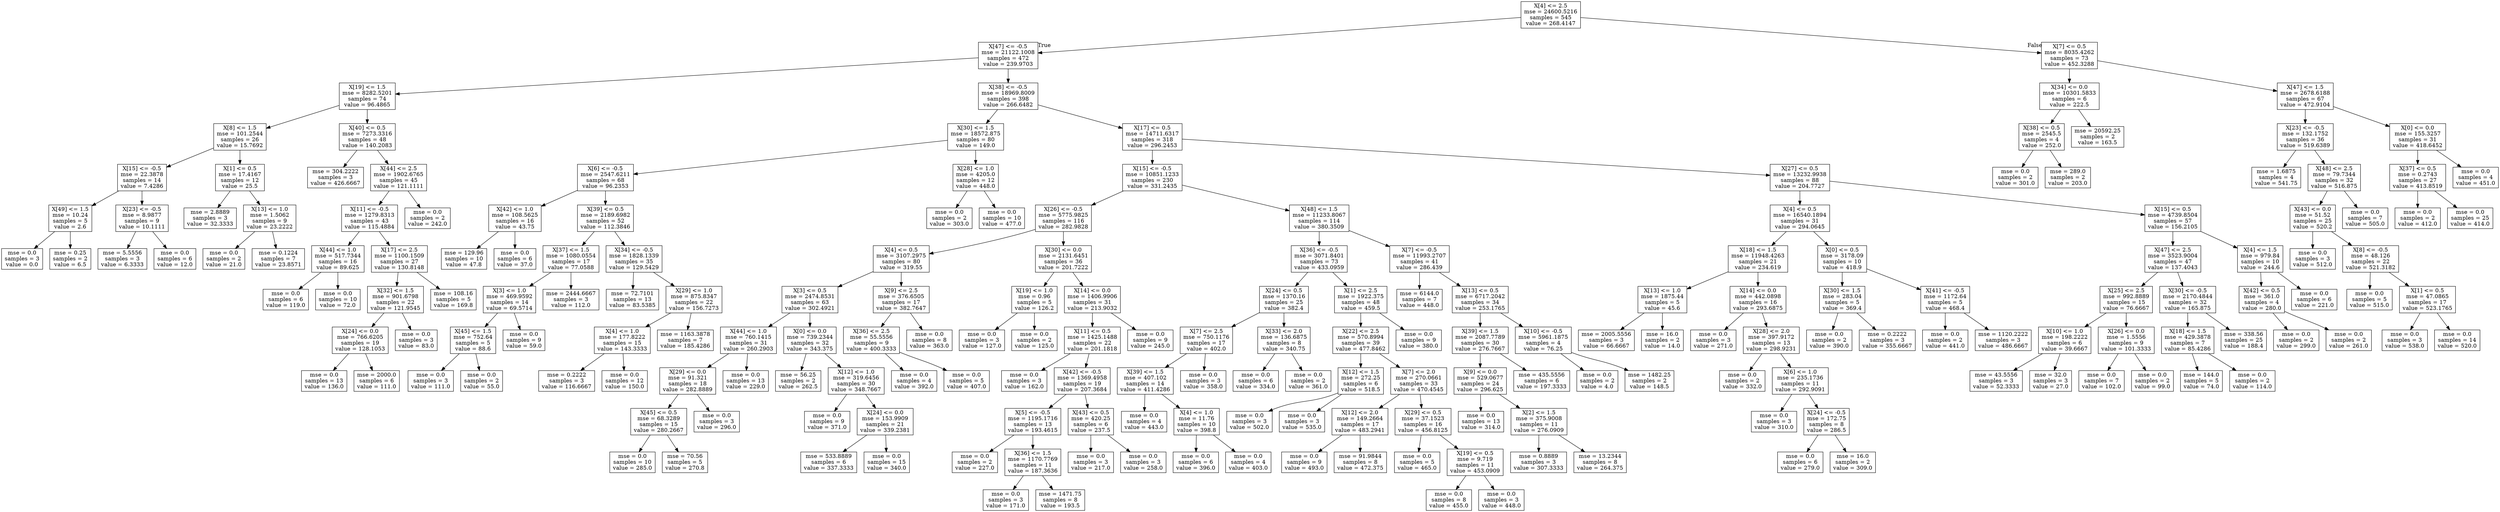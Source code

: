digraph Tree {
node [shape=box] ;
0 [label="X[4] <= 2.5\nmse = 24600.5216\nsamples = 545\nvalue = 268.4147"] ;
1 [label="X[47] <= -0.5\nmse = 21122.1008\nsamples = 472\nvalue = 239.9703"] ;
0 -> 1 [labeldistance=2.5, labelangle=45, headlabel="True"] ;
2 [label="X[19] <= 1.5\nmse = 8282.5201\nsamples = 74\nvalue = 96.4865"] ;
1 -> 2 ;
3 [label="X[8] <= 1.5\nmse = 101.2544\nsamples = 26\nvalue = 15.7692"] ;
2 -> 3 ;
4 [label="X[15] <= -0.5\nmse = 22.3878\nsamples = 14\nvalue = 7.4286"] ;
3 -> 4 ;
5 [label="X[49] <= 1.5\nmse = 10.24\nsamples = 5\nvalue = 2.6"] ;
4 -> 5 ;
6 [label="mse = 0.0\nsamples = 3\nvalue = 0.0"] ;
5 -> 6 ;
7 [label="mse = 0.25\nsamples = 2\nvalue = 6.5"] ;
5 -> 7 ;
8 [label="X[23] <= -0.5\nmse = 8.9877\nsamples = 9\nvalue = 10.1111"] ;
4 -> 8 ;
9 [label="mse = 5.5556\nsamples = 3\nvalue = 6.3333"] ;
8 -> 9 ;
10 [label="mse = 0.0\nsamples = 6\nvalue = 12.0"] ;
8 -> 10 ;
11 [label="X[1] <= 0.5\nmse = 17.4167\nsamples = 12\nvalue = 25.5"] ;
3 -> 11 ;
12 [label="mse = 2.8889\nsamples = 3\nvalue = 32.3333"] ;
11 -> 12 ;
13 [label="X[13] <= 1.0\nmse = 1.5062\nsamples = 9\nvalue = 23.2222"] ;
11 -> 13 ;
14 [label="mse = 0.0\nsamples = 2\nvalue = 21.0"] ;
13 -> 14 ;
15 [label="mse = 0.1224\nsamples = 7\nvalue = 23.8571"] ;
13 -> 15 ;
16 [label="X[40] <= 0.5\nmse = 7273.3316\nsamples = 48\nvalue = 140.2083"] ;
2 -> 16 ;
17 [label="mse = 304.2222\nsamples = 3\nvalue = 426.6667"] ;
16 -> 17 ;
18 [label="X[44] <= 2.5\nmse = 1902.6765\nsamples = 45\nvalue = 121.1111"] ;
16 -> 18 ;
19 [label="X[11] <= -0.5\nmse = 1279.8313\nsamples = 43\nvalue = 115.4884"] ;
18 -> 19 ;
20 [label="X[44] <= 1.0\nmse = 517.7344\nsamples = 16\nvalue = 89.625"] ;
19 -> 20 ;
21 [label="mse = 0.0\nsamples = 6\nvalue = 119.0"] ;
20 -> 21 ;
22 [label="mse = 0.0\nsamples = 10\nvalue = 72.0"] ;
20 -> 22 ;
23 [label="X[17] <= 2.5\nmse = 1100.1509\nsamples = 27\nvalue = 130.8148"] ;
19 -> 23 ;
24 [label="X[32] <= 1.5\nmse = 901.6798\nsamples = 22\nvalue = 121.9545"] ;
23 -> 24 ;
25 [label="X[24] <= 0.0\nmse = 766.6205\nsamples = 19\nvalue = 128.1053"] ;
24 -> 25 ;
26 [label="mse = 0.0\nsamples = 13\nvalue = 136.0"] ;
25 -> 26 ;
27 [label="mse = 2000.0\nsamples = 6\nvalue = 111.0"] ;
25 -> 27 ;
28 [label="mse = 0.0\nsamples = 3\nvalue = 83.0"] ;
24 -> 28 ;
29 [label="mse = 108.16\nsamples = 5\nvalue = 169.8"] ;
23 -> 29 ;
30 [label="mse = 0.0\nsamples = 2\nvalue = 242.0"] ;
18 -> 30 ;
31 [label="X[38] <= -0.5\nmse = 18969.8009\nsamples = 398\nvalue = 266.6482"] ;
1 -> 31 ;
32 [label="X[30] <= 1.5\nmse = 18572.875\nsamples = 80\nvalue = 149.0"] ;
31 -> 32 ;
33 [label="X[6] <= -0.5\nmse = 2547.6211\nsamples = 68\nvalue = 96.2353"] ;
32 -> 33 ;
34 [label="X[42] <= 1.0\nmse = 108.5625\nsamples = 16\nvalue = 43.75"] ;
33 -> 34 ;
35 [label="mse = 129.96\nsamples = 10\nvalue = 47.8"] ;
34 -> 35 ;
36 [label="mse = 0.0\nsamples = 6\nvalue = 37.0"] ;
34 -> 36 ;
37 [label="X[39] <= 0.5\nmse = 2189.6982\nsamples = 52\nvalue = 112.3846"] ;
33 -> 37 ;
38 [label="X[37] <= 1.5\nmse = 1080.0554\nsamples = 17\nvalue = 77.0588"] ;
37 -> 38 ;
39 [label="X[3] <= 1.0\nmse = 469.9592\nsamples = 14\nvalue = 69.5714"] ;
38 -> 39 ;
40 [label="X[45] <= 1.5\nmse = 752.64\nsamples = 5\nvalue = 88.6"] ;
39 -> 40 ;
41 [label="mse = 0.0\nsamples = 3\nvalue = 111.0"] ;
40 -> 41 ;
42 [label="mse = 0.0\nsamples = 2\nvalue = 55.0"] ;
40 -> 42 ;
43 [label="mse = 0.0\nsamples = 9\nvalue = 59.0"] ;
39 -> 43 ;
44 [label="mse = 2444.6667\nsamples = 3\nvalue = 112.0"] ;
38 -> 44 ;
45 [label="X[34] <= -0.5\nmse = 1828.1339\nsamples = 35\nvalue = 129.5429"] ;
37 -> 45 ;
46 [label="mse = 72.7101\nsamples = 13\nvalue = 83.5385"] ;
45 -> 46 ;
47 [label="X[29] <= 1.0\nmse = 875.8347\nsamples = 22\nvalue = 156.7273"] ;
45 -> 47 ;
48 [label="X[4] <= 1.0\nmse = 177.8222\nsamples = 15\nvalue = 143.3333"] ;
47 -> 48 ;
49 [label="mse = 0.2222\nsamples = 3\nvalue = 116.6667"] ;
48 -> 49 ;
50 [label="mse = 0.0\nsamples = 12\nvalue = 150.0"] ;
48 -> 50 ;
51 [label="mse = 1163.3878\nsamples = 7\nvalue = 185.4286"] ;
47 -> 51 ;
52 [label="X[28] <= 1.0\nmse = 4205.0\nsamples = 12\nvalue = 448.0"] ;
32 -> 52 ;
53 [label="mse = 0.0\nsamples = 2\nvalue = 303.0"] ;
52 -> 53 ;
54 [label="mse = 0.0\nsamples = 10\nvalue = 477.0"] ;
52 -> 54 ;
55 [label="X[17] <= 0.5\nmse = 14711.6317\nsamples = 318\nvalue = 296.2453"] ;
31 -> 55 ;
56 [label="X[15] <= -0.5\nmse = 10851.1233\nsamples = 230\nvalue = 331.2435"] ;
55 -> 56 ;
57 [label="X[26] <= -0.5\nmse = 5775.9825\nsamples = 116\nvalue = 282.9828"] ;
56 -> 57 ;
58 [label="X[4] <= 0.5\nmse = 3107.2975\nsamples = 80\nvalue = 319.55"] ;
57 -> 58 ;
59 [label="X[3] <= 0.5\nmse = 2474.8531\nsamples = 63\nvalue = 302.4921"] ;
58 -> 59 ;
60 [label="X[44] <= 1.0\nmse = 760.1415\nsamples = 31\nvalue = 260.2903"] ;
59 -> 60 ;
61 [label="X[29] <= 0.0\nmse = 91.321\nsamples = 18\nvalue = 282.8889"] ;
60 -> 61 ;
62 [label="X[45] <= 0.5\nmse = 68.3289\nsamples = 15\nvalue = 280.2667"] ;
61 -> 62 ;
63 [label="mse = 0.0\nsamples = 10\nvalue = 285.0"] ;
62 -> 63 ;
64 [label="mse = 70.56\nsamples = 5\nvalue = 270.8"] ;
62 -> 64 ;
65 [label="mse = 0.0\nsamples = 3\nvalue = 296.0"] ;
61 -> 65 ;
66 [label="mse = 0.0\nsamples = 13\nvalue = 229.0"] ;
60 -> 66 ;
67 [label="X[0] <= 0.0\nmse = 739.2344\nsamples = 32\nvalue = 343.375"] ;
59 -> 67 ;
68 [label="mse = 56.25\nsamples = 2\nvalue = 262.5"] ;
67 -> 68 ;
69 [label="X[12] <= 1.0\nmse = 319.6456\nsamples = 30\nvalue = 348.7667"] ;
67 -> 69 ;
70 [label="mse = 0.0\nsamples = 9\nvalue = 371.0"] ;
69 -> 70 ;
71 [label="X[24] <= 0.0\nmse = 153.9909\nsamples = 21\nvalue = 339.2381"] ;
69 -> 71 ;
72 [label="mse = 533.8889\nsamples = 6\nvalue = 337.3333"] ;
71 -> 72 ;
73 [label="mse = 0.0\nsamples = 15\nvalue = 340.0"] ;
71 -> 73 ;
74 [label="X[9] <= 2.5\nmse = 376.6505\nsamples = 17\nvalue = 382.7647"] ;
58 -> 74 ;
75 [label="X[36] <= 2.5\nmse = 55.5556\nsamples = 9\nvalue = 400.3333"] ;
74 -> 75 ;
76 [label="mse = 0.0\nsamples = 4\nvalue = 392.0"] ;
75 -> 76 ;
77 [label="mse = 0.0\nsamples = 5\nvalue = 407.0"] ;
75 -> 77 ;
78 [label="mse = 0.0\nsamples = 8\nvalue = 363.0"] ;
74 -> 78 ;
79 [label="X[30] <= 0.0\nmse = 2131.6451\nsamples = 36\nvalue = 201.7222"] ;
57 -> 79 ;
80 [label="X[19] <= 1.0\nmse = 0.96\nsamples = 5\nvalue = 126.2"] ;
79 -> 80 ;
81 [label="mse = 0.0\nsamples = 3\nvalue = 127.0"] ;
80 -> 81 ;
82 [label="mse = 0.0\nsamples = 2\nvalue = 125.0"] ;
80 -> 82 ;
83 [label="X[14] <= 0.0\nmse = 1406.9906\nsamples = 31\nvalue = 213.9032"] ;
79 -> 83 ;
84 [label="X[11] <= 0.5\nmse = 1425.1488\nsamples = 22\nvalue = 201.1818"] ;
83 -> 84 ;
85 [label="mse = 0.0\nsamples = 3\nvalue = 162.0"] ;
84 -> 85 ;
86 [label="X[42] <= -0.5\nmse = 1369.4958\nsamples = 19\nvalue = 207.3684"] ;
84 -> 86 ;
87 [label="X[5] <= -0.5\nmse = 1195.1716\nsamples = 13\nvalue = 193.4615"] ;
86 -> 87 ;
88 [label="mse = 0.0\nsamples = 2\nvalue = 227.0"] ;
87 -> 88 ;
89 [label="X[36] <= 1.5\nmse = 1170.7769\nsamples = 11\nvalue = 187.3636"] ;
87 -> 89 ;
90 [label="mse = 0.0\nsamples = 3\nvalue = 171.0"] ;
89 -> 90 ;
91 [label="mse = 1471.75\nsamples = 8\nvalue = 193.5"] ;
89 -> 91 ;
92 [label="X[43] <= 0.5\nmse = 420.25\nsamples = 6\nvalue = 237.5"] ;
86 -> 92 ;
93 [label="mse = 0.0\nsamples = 3\nvalue = 217.0"] ;
92 -> 93 ;
94 [label="mse = 0.0\nsamples = 3\nvalue = 258.0"] ;
92 -> 94 ;
95 [label="mse = 0.0\nsamples = 9\nvalue = 245.0"] ;
83 -> 95 ;
96 [label="X[48] <= 1.5\nmse = 11233.8067\nsamples = 114\nvalue = 380.3509"] ;
56 -> 96 ;
97 [label="X[36] <= -0.5\nmse = 3071.8401\nsamples = 73\nvalue = 433.0959"] ;
96 -> 97 ;
98 [label="X[24] <= 0.5\nmse = 1370.16\nsamples = 25\nvalue = 382.4"] ;
97 -> 98 ;
99 [label="X[7] <= 2.5\nmse = 750.1176\nsamples = 17\nvalue = 402.0"] ;
98 -> 99 ;
100 [label="X[39] <= 1.5\nmse = 407.102\nsamples = 14\nvalue = 411.4286"] ;
99 -> 100 ;
101 [label="mse = 0.0\nsamples = 4\nvalue = 443.0"] ;
100 -> 101 ;
102 [label="X[4] <= 1.0\nmse = 11.76\nsamples = 10\nvalue = 398.8"] ;
100 -> 102 ;
103 [label="mse = 0.0\nsamples = 6\nvalue = 396.0"] ;
102 -> 103 ;
104 [label="mse = 0.0\nsamples = 4\nvalue = 403.0"] ;
102 -> 104 ;
105 [label="mse = 0.0\nsamples = 3\nvalue = 358.0"] ;
99 -> 105 ;
106 [label="X[33] <= 2.0\nmse = 136.6875\nsamples = 8\nvalue = 340.75"] ;
98 -> 106 ;
107 [label="mse = 0.0\nsamples = 6\nvalue = 334.0"] ;
106 -> 107 ;
108 [label="mse = 0.0\nsamples = 2\nvalue = 361.0"] ;
106 -> 108 ;
109 [label="X[1] <= 2.5\nmse = 1922.375\nsamples = 48\nvalue = 459.5"] ;
97 -> 109 ;
110 [label="X[22] <= 2.5\nmse = 570.8994\nsamples = 39\nvalue = 477.8462"] ;
109 -> 110 ;
111 [label="X[12] <= 1.5\nmse = 272.25\nsamples = 6\nvalue = 518.5"] ;
110 -> 111 ;
112 [label="mse = 0.0\nsamples = 3\nvalue = 502.0"] ;
111 -> 112 ;
113 [label="mse = 0.0\nsamples = 3\nvalue = 535.0"] ;
111 -> 113 ;
114 [label="X[7] <= 2.0\nmse = 270.0661\nsamples = 33\nvalue = 470.4545"] ;
110 -> 114 ;
115 [label="X[12] <= 2.0\nmse = 149.2664\nsamples = 17\nvalue = 483.2941"] ;
114 -> 115 ;
116 [label="mse = 0.0\nsamples = 9\nvalue = 493.0"] ;
115 -> 116 ;
117 [label="mse = 91.9844\nsamples = 8\nvalue = 472.375"] ;
115 -> 117 ;
118 [label="X[29] <= 0.5\nmse = 37.1523\nsamples = 16\nvalue = 456.8125"] ;
114 -> 118 ;
119 [label="mse = 0.0\nsamples = 5\nvalue = 465.0"] ;
118 -> 119 ;
120 [label="X[19] <= 0.5\nmse = 9.719\nsamples = 11\nvalue = 453.0909"] ;
118 -> 120 ;
121 [label="mse = 0.0\nsamples = 8\nvalue = 455.0"] ;
120 -> 121 ;
122 [label="mse = 0.0\nsamples = 3\nvalue = 448.0"] ;
120 -> 122 ;
123 [label="mse = 0.0\nsamples = 9\nvalue = 380.0"] ;
109 -> 123 ;
124 [label="X[7] <= -0.5\nmse = 11993.2707\nsamples = 41\nvalue = 286.439"] ;
96 -> 124 ;
125 [label="mse = 6144.0\nsamples = 7\nvalue = 448.0"] ;
124 -> 125 ;
126 [label="X[13] <= 0.5\nmse = 6717.2042\nsamples = 34\nvalue = 253.1765"] ;
124 -> 126 ;
127 [label="X[39] <= 1.5\nmse = 2087.7789\nsamples = 30\nvalue = 276.7667"] ;
126 -> 127 ;
128 [label="X[9] <= 0.0\nmse = 529.0677\nsamples = 24\nvalue = 296.625"] ;
127 -> 128 ;
129 [label="mse = 0.0\nsamples = 13\nvalue = 314.0"] ;
128 -> 129 ;
130 [label="X[2] <= 1.5\nmse = 375.9008\nsamples = 11\nvalue = 276.0909"] ;
128 -> 130 ;
131 [label="mse = 0.8889\nsamples = 3\nvalue = 307.3333"] ;
130 -> 131 ;
132 [label="mse = 13.2344\nsamples = 8\nvalue = 264.375"] ;
130 -> 132 ;
133 [label="mse = 435.5556\nsamples = 6\nvalue = 197.3333"] ;
127 -> 133 ;
134 [label="X[10] <= -0.5\nmse = 5961.1875\nsamples = 4\nvalue = 76.25"] ;
126 -> 134 ;
135 [label="mse = 0.0\nsamples = 2\nvalue = 4.0"] ;
134 -> 135 ;
136 [label="mse = 1482.25\nsamples = 2\nvalue = 148.5"] ;
134 -> 136 ;
137 [label="X[27] <= 0.5\nmse = 13232.9938\nsamples = 88\nvalue = 204.7727"] ;
55 -> 137 ;
138 [label="X[4] <= 0.5\nmse = 16540.1894\nsamples = 31\nvalue = 294.0645"] ;
137 -> 138 ;
139 [label="X[18] <= 1.5\nmse = 11948.4263\nsamples = 21\nvalue = 234.619"] ;
138 -> 139 ;
140 [label="X[13] <= 1.0\nmse = 1875.44\nsamples = 5\nvalue = 45.6"] ;
139 -> 140 ;
141 [label="mse = 2005.5556\nsamples = 3\nvalue = 66.6667"] ;
140 -> 141 ;
142 [label="mse = 16.0\nsamples = 2\nvalue = 14.0"] ;
140 -> 142 ;
143 [label="X[14] <= 0.0\nmse = 442.0898\nsamples = 16\nvalue = 293.6875"] ;
139 -> 143 ;
144 [label="mse = 0.0\nsamples = 3\nvalue = 271.0"] ;
143 -> 144 ;
145 [label="X[28] <= 2.0\nmse = 397.9172\nsamples = 13\nvalue = 298.9231"] ;
143 -> 145 ;
146 [label="mse = 0.0\nsamples = 2\nvalue = 332.0"] ;
145 -> 146 ;
147 [label="X[6] <= 1.0\nmse = 235.1736\nsamples = 11\nvalue = 292.9091"] ;
145 -> 147 ;
148 [label="mse = 0.0\nsamples = 3\nvalue = 310.0"] ;
147 -> 148 ;
149 [label="X[24] <= -0.5\nmse = 172.75\nsamples = 8\nvalue = 286.5"] ;
147 -> 149 ;
150 [label="mse = 0.0\nsamples = 6\nvalue = 279.0"] ;
149 -> 150 ;
151 [label="mse = 16.0\nsamples = 2\nvalue = 309.0"] ;
149 -> 151 ;
152 [label="X[0] <= 0.5\nmse = 3178.09\nsamples = 10\nvalue = 418.9"] ;
138 -> 152 ;
153 [label="X[30] <= 1.5\nmse = 283.04\nsamples = 5\nvalue = 369.4"] ;
152 -> 153 ;
154 [label="mse = 0.0\nsamples = 2\nvalue = 390.0"] ;
153 -> 154 ;
155 [label="mse = 0.2222\nsamples = 3\nvalue = 355.6667"] ;
153 -> 155 ;
156 [label="X[41] <= -0.5\nmse = 1172.64\nsamples = 5\nvalue = 468.4"] ;
152 -> 156 ;
157 [label="mse = 0.0\nsamples = 2\nvalue = 441.0"] ;
156 -> 157 ;
158 [label="mse = 1120.2222\nsamples = 3\nvalue = 486.6667"] ;
156 -> 158 ;
159 [label="X[15] <= 0.5\nmse = 4739.8504\nsamples = 57\nvalue = 156.2105"] ;
137 -> 159 ;
160 [label="X[47] <= 2.5\nmse = 3523.9004\nsamples = 47\nvalue = 137.4043"] ;
159 -> 160 ;
161 [label="X[25] <= 2.5\nmse = 992.8889\nsamples = 15\nvalue = 76.6667"] ;
160 -> 161 ;
162 [label="X[10] <= 1.0\nmse = 198.2222\nsamples = 6\nvalue = 39.6667"] ;
161 -> 162 ;
163 [label="mse = 43.5556\nsamples = 3\nvalue = 52.3333"] ;
162 -> 163 ;
164 [label="mse = 32.0\nsamples = 3\nvalue = 27.0"] ;
162 -> 164 ;
165 [label="X[26] <= 0.0\nmse = 1.5556\nsamples = 9\nvalue = 101.3333"] ;
161 -> 165 ;
166 [label="mse = 0.0\nsamples = 7\nvalue = 102.0"] ;
165 -> 166 ;
167 [label="mse = 0.0\nsamples = 2\nvalue = 99.0"] ;
165 -> 167 ;
168 [label="X[30] <= -0.5\nmse = 2170.4844\nsamples = 32\nvalue = 165.875"] ;
160 -> 168 ;
169 [label="X[18] <= 1.5\nmse = 429.3878\nsamples = 7\nvalue = 85.4286"] ;
168 -> 169 ;
170 [label="mse = 144.0\nsamples = 5\nvalue = 74.0"] ;
169 -> 170 ;
171 [label="mse = 0.0\nsamples = 2\nvalue = 114.0"] ;
169 -> 171 ;
172 [label="mse = 338.56\nsamples = 25\nvalue = 188.4"] ;
168 -> 172 ;
173 [label="X[4] <= 1.5\nmse = 979.84\nsamples = 10\nvalue = 244.6"] ;
159 -> 173 ;
174 [label="X[42] <= 0.5\nmse = 361.0\nsamples = 4\nvalue = 280.0"] ;
173 -> 174 ;
175 [label="mse = 0.0\nsamples = 2\nvalue = 299.0"] ;
174 -> 175 ;
176 [label="mse = 0.0\nsamples = 2\nvalue = 261.0"] ;
174 -> 176 ;
177 [label="mse = 0.0\nsamples = 6\nvalue = 221.0"] ;
173 -> 177 ;
178 [label="X[7] <= 0.5\nmse = 8035.4262\nsamples = 73\nvalue = 452.3288"] ;
0 -> 178 [labeldistance=2.5, labelangle=-45, headlabel="False"] ;
179 [label="X[34] <= 0.0\nmse = 10301.5833\nsamples = 6\nvalue = 222.5"] ;
178 -> 179 ;
180 [label="X[38] <= 0.5\nmse = 2545.5\nsamples = 4\nvalue = 252.0"] ;
179 -> 180 ;
181 [label="mse = 0.0\nsamples = 2\nvalue = 301.0"] ;
180 -> 181 ;
182 [label="mse = 289.0\nsamples = 2\nvalue = 203.0"] ;
180 -> 182 ;
183 [label="mse = 20592.25\nsamples = 2\nvalue = 163.5"] ;
179 -> 183 ;
184 [label="X[47] <= 1.5\nmse = 2678.6188\nsamples = 67\nvalue = 472.9104"] ;
178 -> 184 ;
185 [label="X[23] <= -0.5\nmse = 132.1752\nsamples = 36\nvalue = 519.6389"] ;
184 -> 185 ;
186 [label="mse = 1.6875\nsamples = 4\nvalue = 541.75"] ;
185 -> 186 ;
187 [label="X[48] <= 2.5\nmse = 79.7344\nsamples = 32\nvalue = 516.875"] ;
185 -> 187 ;
188 [label="X[43] <= 0.0\nmse = 51.52\nsamples = 25\nvalue = 520.2"] ;
187 -> 188 ;
189 [label="mse = 0.0\nsamples = 3\nvalue = 512.0"] ;
188 -> 189 ;
190 [label="X[8] <= -0.5\nmse = 48.126\nsamples = 22\nvalue = 521.3182"] ;
188 -> 190 ;
191 [label="mse = 0.0\nsamples = 5\nvalue = 515.0"] ;
190 -> 191 ;
192 [label="X[1] <= 0.5\nmse = 47.0865\nsamples = 17\nvalue = 523.1765"] ;
190 -> 192 ;
193 [label="mse = 0.0\nsamples = 3\nvalue = 538.0"] ;
192 -> 193 ;
194 [label="mse = 0.0\nsamples = 14\nvalue = 520.0"] ;
192 -> 194 ;
195 [label="mse = 0.0\nsamples = 7\nvalue = 505.0"] ;
187 -> 195 ;
196 [label="X[0] <= 0.0\nmse = 155.3257\nsamples = 31\nvalue = 418.6452"] ;
184 -> 196 ;
197 [label="X[37] <= 0.5\nmse = 0.2743\nsamples = 27\nvalue = 413.8519"] ;
196 -> 197 ;
198 [label="mse = 0.0\nsamples = 2\nvalue = 412.0"] ;
197 -> 198 ;
199 [label="mse = 0.0\nsamples = 25\nvalue = 414.0"] ;
197 -> 199 ;
200 [label="mse = 0.0\nsamples = 4\nvalue = 451.0"] ;
196 -> 200 ;
}